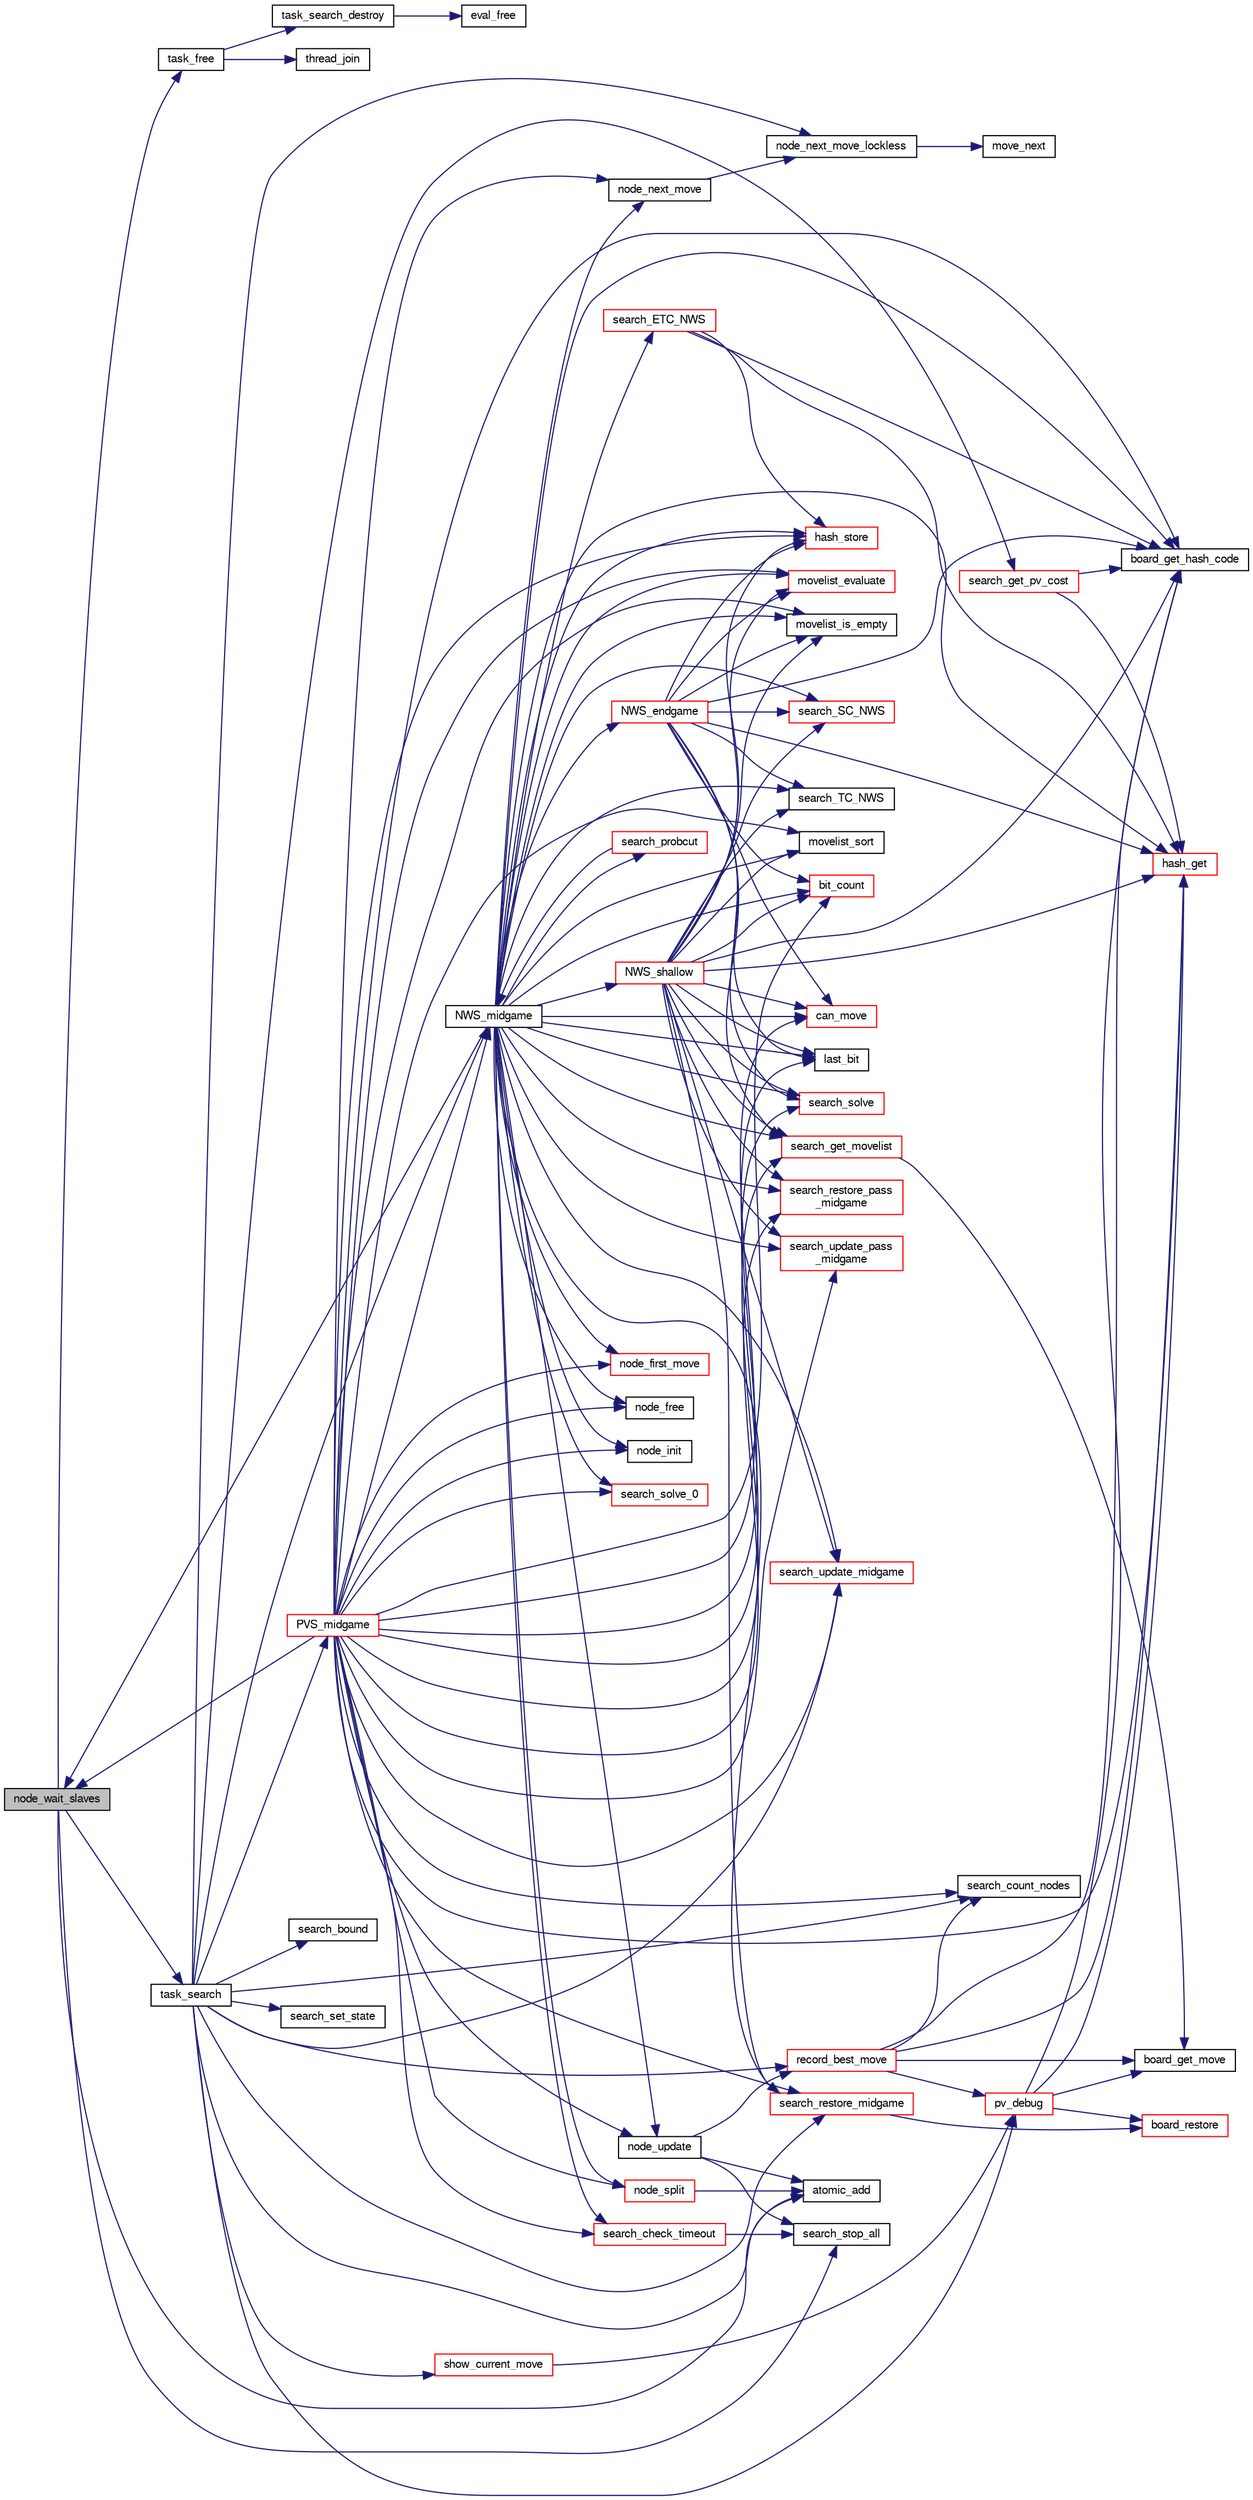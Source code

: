 digraph "node_wait_slaves"
{
 // LATEX_PDF_SIZE
  bgcolor="transparent";
  edge [fontname="FreeSans",fontsize="10",labelfontname="FreeSans",labelfontsize="10"];
  node [fontname="FreeSans",fontsize="10",shape=record];
  rankdir="LR";
  Node1 [label="node_wait_slaves",height=0.2,width=0.4,color="black", fillcolor="grey75", style="filled", fontcolor="black",tooltip="Wait for slaves termination."];
  Node1 -> Node2 [color="midnightblue",fontsize="10",style="solid",fontname="FreeSans"];
  Node2 [label="atomic_add",height=0.2,width=0.4,color="black",URL="$util_8h.html#a810a91328534783b77f0e95327f37270",tooltip=" "];
  Node1 -> Node3 [color="midnightblue",fontsize="10",style="solid",fontname="FreeSans"];
  Node3 [label="search_stop_all",height=0.2,width=0.4,color="black",URL="$search_8c.html#ad775910af78c46412b5ee4b8bc887b67",tooltip="Stop the search."];
  Node1 -> Node4 [color="midnightblue",fontsize="10",style="solid",fontname="FreeSans"];
  Node4 [label="task_free",height=0.2,width=0.4,color="black",URL="$ybwc_8c.html#a7ac944c5b45b2c8870c2eea4d4a140bb",tooltip="Free resources used by a task."];
  Node4 -> Node5 [color="midnightblue",fontsize="10",style="solid",fontname="FreeSans"];
  Node5 [label="task_search_destroy",height=0.2,width=0.4,color="black",URL="$ybwc_8c.html#aeb7bd64f0f200af48220e3dc4fc4c168",tooltip="Free a search structure of a task."];
  Node5 -> Node6 [color="midnightblue",fontsize="10",style="solid",fontname="FreeSans"];
  Node6 [label="eval_free",height=0.2,width=0.4,color="black",URL="$eval_8c.html#a0d216a5fcecd600abd20798da218f730",tooltip="Free resources used by the evaluation function."];
  Node4 -> Node7 [color="midnightblue",fontsize="10",style="solid",fontname="FreeSans"];
  Node7 [label="thread_join",height=0.2,width=0.4,color="black",URL="$util_8c.html#a52efa84f4cfd49921787886d9543ab64",tooltip="Join a thread."];
  Node1 -> Node8 [color="midnightblue",fontsize="10",style="solid",fontname="FreeSans"];
  Node8 [label="task_search",height=0.2,width=0.4,color="black",URL="$ybwc_8c.html#aaa4fc1461e78cd5569318f9e19399e50",tooltip="A parallel search within a Task structure."];
  Node8 -> Node2 [color="midnightblue",fontsize="10",style="solid",fontname="FreeSans"];
  Node8 -> Node9 [color="midnightblue",fontsize="10",style="solid",fontname="FreeSans"];
  Node9 [label="node_next_move_lockless",height=0.2,width=0.4,color="black",URL="$ybwc_8c.html#afa0e58a0825e315ec77c2504f4f3f1fe",tooltip="Get the next move of the move list."];
  Node9 -> Node10 [color="midnightblue",fontsize="10",style="solid",fontname="FreeSans"];
  Node10 [label="move_next",height=0.2,width=0.4,color="black",URL="$move_8c.html#a70f7e30cf2aa1dffdcde82ad10badab4",tooltip="Return the next move from the list."];
  Node8 -> Node11 [color="midnightblue",fontsize="10",style="solid",fontname="FreeSans"];
  Node11 [label="NWS_midgame",height=0.2,width=0.4,color="black",URL="$midgame_8c.html#a124e89d53abb00ee28a9f3135b5682dc",tooltip="Evaluate a midgame position with a Null Window Search algorithm."];
  Node11 -> Node12 [color="midnightblue",fontsize="10",style="solid",fontname="FreeSans"];
  Node12 [label="bit_count",height=0.2,width=0.4,color="red",URL="$bit_8c.html#a830fec0a90989da1f1900ff609b92167",tooltip="Count the number of bits set to one in an unsigned long long."];
  Node11 -> Node14 [color="midnightblue",fontsize="10",style="solid",fontname="FreeSans"];
  Node14 [label="board_get_hash_code",height=0.2,width=0.4,color="black",URL="$board_8c.html#a0e6cff6e714bcb714e2b9b2d7b9fbec6",tooltip="Compute a hash code."];
  Node11 -> Node15 [color="midnightblue",fontsize="10",style="solid",fontname="FreeSans"];
  Node15 [label="can_move",height=0.2,width=0.4,color="red",URL="$board_8c.html#ae1a532d6eaa0e55357d0f4b9cd659b88",tooltip="Check if a player can move."];
  Node11 -> Node18 [color="midnightblue",fontsize="10",style="solid",fontname="FreeSans"];
  Node18 [label="hash_get",height=0.2,width=0.4,color="red",URL="$hash-lock-free_8c.html#a6f54ce833279fec9ac110dcce45565ad",tooltip="Find an hash table entry according to the evaluated board hash codes."];
  Node11 -> Node20 [color="midnightblue",fontsize="10",style="solid",fontname="FreeSans"];
  Node20 [label="hash_store",height=0.2,width=0.4,color="red",URL="$hash-lock-free_8c.html#ae70e5c17e3d2cf7fb49e085be7092843",tooltip="Store an hashtable item."];
  Node11 -> Node27 [color="midnightblue",fontsize="10",style="solid",fontname="FreeSans"];
  Node27 [label="last_bit",height=0.2,width=0.4,color="black",URL="$bit_8c.html#ad47d9158c952a78b9602c699ab6ece49",tooltip="Search the last bit set (same as log2())."];
  Node11 -> Node28 [color="midnightblue",fontsize="10",style="solid",fontname="FreeSans"];
  Node28 [label="movelist_evaluate",height=0.2,width=0.4,color="red",URL="$move_8c.html#a9b4b1c7be1b237198713f0355f60fe28",tooltip="Evaluate a list of move in order to sort it."];
  Node11 -> Node48 [color="midnightblue",fontsize="10",style="solid",fontname="FreeSans"];
  Node48 [label="movelist_is_empty",height=0.2,width=0.4,color="black",URL="$move_8c.html#a13dc373d7c20c99db5dfbc1b70e20d15",tooltip="Check if the list is empty."];
  Node11 -> Node49 [color="midnightblue",fontsize="10",style="solid",fontname="FreeSans"];
  Node49 [label="movelist_sort",height=0.2,width=0.4,color="black",URL="$move_8c.html#a38bfc9e186591a76e2b3c673075effd3",tooltip="Sort all moves."];
  Node11 -> Node80 [color="midnightblue",fontsize="10",style="solid",fontname="FreeSans"];
  Node80 [label="node_first_move",height=0.2,width=0.4,color="red",URL="$ybwc_8c.html#add2247a628b88fd27119dfbe49a41111",tooltip="Get the first move of the move list."];
  Node11 -> Node82 [color="midnightblue",fontsize="10",style="solid",fontname="FreeSans"];
  Node82 [label="node_free",height=0.2,width=0.4,color="black",URL="$ybwc_8c.html#a9158549a90b34b758a3371f60e93a65b",tooltip="Free Resources allocated by a node."];
  Node11 -> Node83 [color="midnightblue",fontsize="10",style="solid",fontname="FreeSans"];
  Node83 [label="node_init",height=0.2,width=0.4,color="black",URL="$ybwc_8c.html#ad4a0c85671094fb20a59df4aed9202b5",tooltip="Initialize a node."];
  Node11 -> Node84 [color="midnightblue",fontsize="10",style="solid",fontname="FreeSans"];
  Node84 [label="node_next_move",height=0.2,width=0.4,color="black",URL="$ybwc_8c.html#a744689fe7920707e9cf5a4149be74b46",tooltip="Get the next move of the move list."];
  Node84 -> Node9 [color="midnightblue",fontsize="10",style="solid",fontname="FreeSans"];
  Node11 -> Node85 [color="midnightblue",fontsize="10",style="solid",fontname="FreeSans"];
  Node85 [label="node_split",height=0.2,width=0.4,color="red",URL="$ybwc_8c.html#a7dba05be5b187eb162b9311c91e22b38",tooltip="Node split."];
  Node85 -> Node2 [color="midnightblue",fontsize="10",style="solid",fontname="FreeSans"];
  Node11 -> Node95 [color="midnightblue",fontsize="10",style="solid",fontname="FreeSans"];
  Node95 [label="node_update",height=0.2,width=0.4,color="black",URL="$ybwc_8c.html#aaa3720f7191596fadf637ee6fddc8666",tooltip="Update a node."];
  Node95 -> Node2 [color="midnightblue",fontsize="10",style="solid",fontname="FreeSans"];
  Node95 -> Node96 [color="midnightblue",fontsize="10",style="solid",fontname="FreeSans"];
  Node96 [label="record_best_move",height=0.2,width=0.4,color="red",URL="$root_8c.html#ae557ecf41efe8b033969349603c765e2",tooltip="Record best move."];
  Node96 -> Node14 [color="midnightblue",fontsize="10",style="solid",fontname="FreeSans"];
  Node96 -> Node52 [color="midnightblue",fontsize="10",style="solid",fontname="FreeSans"];
  Node52 [label="board_get_move",height=0.2,width=0.4,color="black",URL="$board_8c.html#a3b5748c109770fe228ea15b562c0f113",tooltip="Compute a move."];
  Node96 -> Node18 [color="midnightblue",fontsize="10",style="solid",fontname="FreeSans"];
  Node96 -> Node104 [color="midnightblue",fontsize="10",style="solid",fontname="FreeSans"];
  Node104 [label="pv_debug",height=0.2,width=0.4,color="red",URL="$root_8c.html#a8441d8c906b98e56eb99fcb351ce6a14",tooltip="Debug PV."];
  Node104 -> Node14 [color="midnightblue",fontsize="10",style="solid",fontname="FreeSans"];
  Node104 -> Node52 [color="midnightblue",fontsize="10",style="solid",fontname="FreeSans"];
  Node104 -> Node30 [color="midnightblue",fontsize="10",style="solid",fontname="FreeSans"];
  Node30 [label="board_restore",height=0.2,width=0.4,color="red",URL="$board_8c.html#a101af447b84baa302b94c56822618f22",tooltip="Restore a board."];
  Node104 -> Node18 [color="midnightblue",fontsize="10",style="solid",fontname="FreeSans"];
  Node96 -> Node106 [color="midnightblue",fontsize="10",style="solid",fontname="FreeSans"];
  Node106 [label="search_count_nodes",height=0.2,width=0.4,color="black",URL="$search_8c.html#a66fbe49d1b42845bef2a07d0219a525c",tooltip="Return the number of nodes searched."];
  Node95 -> Node3 [color="midnightblue",fontsize="10",style="solid",fontname="FreeSans"];
  Node11 -> Node1 [color="midnightblue",fontsize="10",style="solid",fontname="FreeSans"];
  Node11 -> Node110 [color="midnightblue",fontsize="10",style="solid",fontname="FreeSans"];
  Node110 [label="NWS_endgame",height=0.2,width=0.4,color="red",URL="$endgame_8c.html#a3a2fd5b24cddcf17f9b29921bbf9ec57",tooltip="Evaluate an endgame position with a Null Window Search algorithm."];
  Node110 -> Node12 [color="midnightblue",fontsize="10",style="solid",fontname="FreeSans"];
  Node110 -> Node14 [color="midnightblue",fontsize="10",style="solid",fontname="FreeSans"];
  Node110 -> Node15 [color="midnightblue",fontsize="10",style="solid",fontname="FreeSans"];
  Node110 -> Node18 [color="midnightblue",fontsize="10",style="solid",fontname="FreeSans"];
  Node110 -> Node20 [color="midnightblue",fontsize="10",style="solid",fontname="FreeSans"];
  Node110 -> Node27 [color="midnightblue",fontsize="10",style="solid",fontname="FreeSans"];
  Node110 -> Node28 [color="midnightblue",fontsize="10",style="solid",fontname="FreeSans"];
  Node110 -> Node48 [color="midnightblue",fontsize="10",style="solid",fontname="FreeSans"];
  Node110 -> Node73 [color="midnightblue",fontsize="10",style="solid",fontname="FreeSans"];
  Node73 [label="search_get_movelist",height=0.2,width=0.4,color="red",URL="$search_8c.html#a507955218cafd96b85d29981f3ea6f8d",tooltip="Get a list of legal moves."];
  Node73 -> Node52 [color="midnightblue",fontsize="10",style="solid",fontname="FreeSans"];
  Node110 -> Node74 [color="midnightblue",fontsize="10",style="solid",fontname="FreeSans"];
  Node74 [label="search_SC_NWS",height=0.2,width=0.4,color="red",URL="$search_8c.html#afb7a2b1fa945dd8f14a8e56639fde259",tooltip="Stability Cutoff (TC)."];
  Node110 -> Node64 [color="midnightblue",fontsize="10",style="solid",fontname="FreeSans"];
  Node64 [label="search_solve",height=0.2,width=0.4,color="red",URL="$endgame_8c.html#a94a89fc327a63ea97d5e30c7c981a2aa",tooltip="Get the final score."];
  Node110 -> Node77 [color="midnightblue",fontsize="10",style="solid",fontname="FreeSans"];
  Node77 [label="search_TC_NWS",height=0.2,width=0.4,color="black",URL="$search_8c.html#a1df9af0edd9d96eb16b7ade51a96dbf4",tooltip="Transposition Cutoff (TC)."];
  Node11 -> Node50 [color="midnightblue",fontsize="10",style="solid",fontname="FreeSans"];
  Node50 [label="NWS_shallow",height=0.2,width=0.4,color="red",URL="$midgame_8c.html#af1a84e98330ad790762f316451f36067",tooltip="Evaluate a midgame position with a Null Window Search algorithm."];
  Node50 -> Node12 [color="midnightblue",fontsize="10",style="solid",fontname="FreeSans"];
  Node50 -> Node14 [color="midnightblue",fontsize="10",style="solid",fontname="FreeSans"];
  Node50 -> Node15 [color="midnightblue",fontsize="10",style="solid",fontname="FreeSans"];
  Node50 -> Node18 [color="midnightblue",fontsize="10",style="solid",fontname="FreeSans"];
  Node50 -> Node20 [color="midnightblue",fontsize="10",style="solid",fontname="FreeSans"];
  Node50 -> Node27 [color="midnightblue",fontsize="10",style="solid",fontname="FreeSans"];
  Node50 -> Node28 [color="midnightblue",fontsize="10",style="solid",fontname="FreeSans"];
  Node50 -> Node48 [color="midnightblue",fontsize="10",style="solid",fontname="FreeSans"];
  Node50 -> Node49 [color="midnightblue",fontsize="10",style="solid",fontname="FreeSans"];
  Node50 -> Node73 [color="midnightblue",fontsize="10",style="solid",fontname="FreeSans"];
  Node50 -> Node68 [color="midnightblue",fontsize="10",style="solid",fontname="FreeSans"];
  Node68 [label="search_restore_midgame",height=0.2,width=0.4,color="red",URL="$search_8c.html#a8ee87f18a6108894aecb6f0cda99fcf8",tooltip="Restore the search state as before a move."];
  Node68 -> Node30 [color="midnightblue",fontsize="10",style="solid",fontname="FreeSans"];
  Node50 -> Node61 [color="midnightblue",fontsize="10",style="solid",fontname="FreeSans"];
  Node61 [label="search_restore_pass\l_midgame",height=0.2,width=0.4,color="red",URL="$search_8c.html#a5e9707f0c579c46996fba87fedecb58c",tooltip="Update the search state after a passing move."];
  Node50 -> Node74 [color="midnightblue",fontsize="10",style="solid",fontname="FreeSans"];
  Node50 -> Node64 [color="midnightblue",fontsize="10",style="solid",fontname="FreeSans"];
  Node50 -> Node77 [color="midnightblue",fontsize="10",style="solid",fontname="FreeSans"];
  Node50 -> Node71 [color="midnightblue",fontsize="10",style="solid",fontname="FreeSans"];
  Node71 [label="search_update_midgame",height=0.2,width=0.4,color="red",URL="$search_8c.html#a985ef3449348437e273c1d5c74ae74f6",tooltip="Update the search state after a move."];
  Node50 -> Node66 [color="midnightblue",fontsize="10",style="solid",fontname="FreeSans"];
  Node66 [label="search_update_pass\l_midgame",height=0.2,width=0.4,color="red",URL="$search_8c.html#af34e8681551a63ca25390b3c87bbf9f7",tooltip="Update the search state after a passing move."];
  Node11 -> Node121 [color="midnightblue",fontsize="10",style="solid",fontname="FreeSans"];
  Node121 [label="search_check_timeout",height=0.2,width=0.4,color="red",URL="$search_8c.html#a1fc126733c7201381ebb66cb42e23ad7",tooltip="Check if it can iterate more..."];
  Node121 -> Node3 [color="midnightblue",fontsize="10",style="solid",fontname="FreeSans"];
  Node11 -> Node123 [color="midnightblue",fontsize="10",style="solid",fontname="FreeSans"];
  Node123 [label="search_ETC_NWS",height=0.2,width=0.4,color="red",URL="$search_8c.html#acca0552701cb0d46a406101f5f426e17",tooltip="Enhanced Transposition Cutoff (ETC)."];
  Node123 -> Node14 [color="midnightblue",fontsize="10",style="solid",fontname="FreeSans"];
  Node123 -> Node18 [color="midnightblue",fontsize="10",style="solid",fontname="FreeSans"];
  Node123 -> Node20 [color="midnightblue",fontsize="10",style="solid",fontname="FreeSans"];
  Node11 -> Node73 [color="midnightblue",fontsize="10",style="solid",fontname="FreeSans"];
  Node11 -> Node124 [color="midnightblue",fontsize="10",style="solid",fontname="FreeSans"];
  Node124 [label="search_probcut",height=0.2,width=0.4,color="red",URL="$midgame_8c.html#a232fed82bb28cdcc18d59d1cfecab0f1",tooltip="Probcut."];
  Node124 -> Node11 [color="midnightblue",fontsize="10",style="solid",fontname="FreeSans"];
  Node11 -> Node68 [color="midnightblue",fontsize="10",style="solid",fontname="FreeSans"];
  Node11 -> Node61 [color="midnightblue",fontsize="10",style="solid",fontname="FreeSans"];
  Node11 -> Node74 [color="midnightblue",fontsize="10",style="solid",fontname="FreeSans"];
  Node11 -> Node64 [color="midnightblue",fontsize="10",style="solid",fontname="FreeSans"];
  Node11 -> Node128 [color="midnightblue",fontsize="10",style="solid",fontname="FreeSans"];
  Node128 [label="search_solve_0",height=0.2,width=0.4,color="red",URL="$endgame_8c.html#ae04cc7f1a6a497061ed834030a426912",tooltip="Get the final score."];
  Node11 -> Node77 [color="midnightblue",fontsize="10",style="solid",fontname="FreeSans"];
  Node11 -> Node71 [color="midnightblue",fontsize="10",style="solid",fontname="FreeSans"];
  Node11 -> Node66 [color="midnightblue",fontsize="10",style="solid",fontname="FreeSans"];
  Node8 -> Node104 [color="midnightblue",fontsize="10",style="solid",fontname="FreeSans"];
  Node8 -> Node130 [color="midnightblue",fontsize="10",style="solid",fontname="FreeSans"];
  Node130 [label="PVS_midgame",height=0.2,width=0.4,color="red",URL="$midgame_8c.html#a356424012da8237d13afb64450c0fb33",tooltip="Evaluate a position with a deep Principal Variation Search algorithm."];
  Node130 -> Node12 [color="midnightblue",fontsize="10",style="solid",fontname="FreeSans"];
  Node130 -> Node14 [color="midnightblue",fontsize="10",style="solid",fontname="FreeSans"];
  Node130 -> Node15 [color="midnightblue",fontsize="10",style="solid",fontname="FreeSans"];
  Node130 -> Node18 [color="midnightblue",fontsize="10",style="solid",fontname="FreeSans"];
  Node130 -> Node20 [color="midnightblue",fontsize="10",style="solid",fontname="FreeSans"];
  Node130 -> Node27 [color="midnightblue",fontsize="10",style="solid",fontname="FreeSans"];
  Node130 -> Node28 [color="midnightblue",fontsize="10",style="solid",fontname="FreeSans"];
  Node130 -> Node48 [color="midnightblue",fontsize="10",style="solid",fontname="FreeSans"];
  Node130 -> Node49 [color="midnightblue",fontsize="10",style="solid",fontname="FreeSans"];
  Node130 -> Node80 [color="midnightblue",fontsize="10",style="solid",fontname="FreeSans"];
  Node130 -> Node82 [color="midnightblue",fontsize="10",style="solid",fontname="FreeSans"];
  Node130 -> Node83 [color="midnightblue",fontsize="10",style="solid",fontname="FreeSans"];
  Node130 -> Node84 [color="midnightblue",fontsize="10",style="solid",fontname="FreeSans"];
  Node130 -> Node85 [color="midnightblue",fontsize="10",style="solid",fontname="FreeSans"];
  Node130 -> Node95 [color="midnightblue",fontsize="10",style="solid",fontname="FreeSans"];
  Node130 -> Node1 [color="midnightblue",fontsize="10",style="solid",fontname="FreeSans"];
  Node130 -> Node11 [color="midnightblue",fontsize="10",style="solid",fontname="FreeSans"];
  Node130 -> Node121 [color="midnightblue",fontsize="10",style="solid",fontname="FreeSans"];
  Node130 -> Node106 [color="midnightblue",fontsize="10",style="solid",fontname="FreeSans"];
  Node130 -> Node73 [color="midnightblue",fontsize="10",style="solid",fontname="FreeSans"];
  Node130 -> Node68 [color="midnightblue",fontsize="10",style="solid",fontname="FreeSans"];
  Node130 -> Node61 [color="midnightblue",fontsize="10",style="solid",fontname="FreeSans"];
  Node130 -> Node64 [color="midnightblue",fontsize="10",style="solid",fontname="FreeSans"];
  Node130 -> Node128 [color="midnightblue",fontsize="10",style="solid",fontname="FreeSans"];
  Node130 -> Node71 [color="midnightblue",fontsize="10",style="solid",fontname="FreeSans"];
  Node130 -> Node66 [color="midnightblue",fontsize="10",style="solid",fontname="FreeSans"];
  Node8 -> Node96 [color="midnightblue",fontsize="10",style="solid",fontname="FreeSans"];
  Node8 -> Node131 [color="midnightblue",fontsize="10",style="solid",fontname="FreeSans"];
  Node131 [label="search_bound",height=0.2,width=0.4,color="black",URL="$root_8c.html#abd96ac683822561d0ca3e2981a6585da",tooltip="bound root scores according to stable squares"];
  Node8 -> Node106 [color="midnightblue",fontsize="10",style="solid",fontname="FreeSans"];
  Node8 -> Node132 [color="midnightblue",fontsize="10",style="solid",fontname="FreeSans"];
  Node132 [label="search_get_pv_cost",height=0.2,width=0.4,color="red",URL="$root_8c.html#a21c11cfc3f9cd40ca89f876ff7ecadeb",tooltip="Compute a cost as a combination of node count, depth, etc. from hash_table."];
  Node132 -> Node14 [color="midnightblue",fontsize="10",style="solid",fontname="FreeSans"];
  Node132 -> Node18 [color="midnightblue",fontsize="10",style="solid",fontname="FreeSans"];
  Node8 -> Node68 [color="midnightblue",fontsize="10",style="solid",fontname="FreeSans"];
  Node8 -> Node133 [color="midnightblue",fontsize="10",style="solid",fontname="FreeSans"];
  Node133 [label="search_set_state",height=0.2,width=0.4,color="black",URL="$search_8c.html#acf27ae11e239ef4f381b814e81c1e018",tooltip="Set the search running/waiting state."];
  Node8 -> Node71 [color="midnightblue",fontsize="10",style="solid",fontname="FreeSans"];
  Node8 -> Node134 [color="midnightblue",fontsize="10",style="solid",fontname="FreeSans"];
  Node134 [label="show_current_move",height=0.2,width=0.4,color="red",URL="$root_8c.html#aa321c37f43d4be74003cc093bae04c0a",tooltip=" "];
  Node134 -> Node104 [color="midnightblue",fontsize="10",style="solid",fontname="FreeSans"];
}
